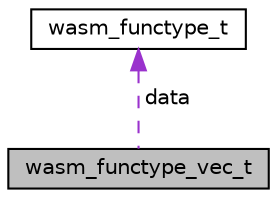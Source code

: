 digraph "wasm_functype_vec_t"
{
 // LATEX_PDF_SIZE
  edge [fontname="Helvetica",fontsize="10",labelfontname="Helvetica",labelfontsize="10"];
  node [fontname="Helvetica",fontsize="10",shape=record];
  Node1 [label="wasm_functype_vec_t",height=0.2,width=0.4,color="black", fillcolor="grey75", style="filled", fontcolor="black",tooltip="A list of wasm_functype_t values."];
  Node2 -> Node1 [dir="back",color="darkorchid3",fontsize="10",style="dashed",label=" data" ,fontname="Helvetica"];
  Node2 [label="wasm_functype_t",height=0.2,width=0.4,color="black", fillcolor="white", style="filled",URL="$structwasm__functype__t.html",tooltip="An opaque object representing the type of a function."];
}
